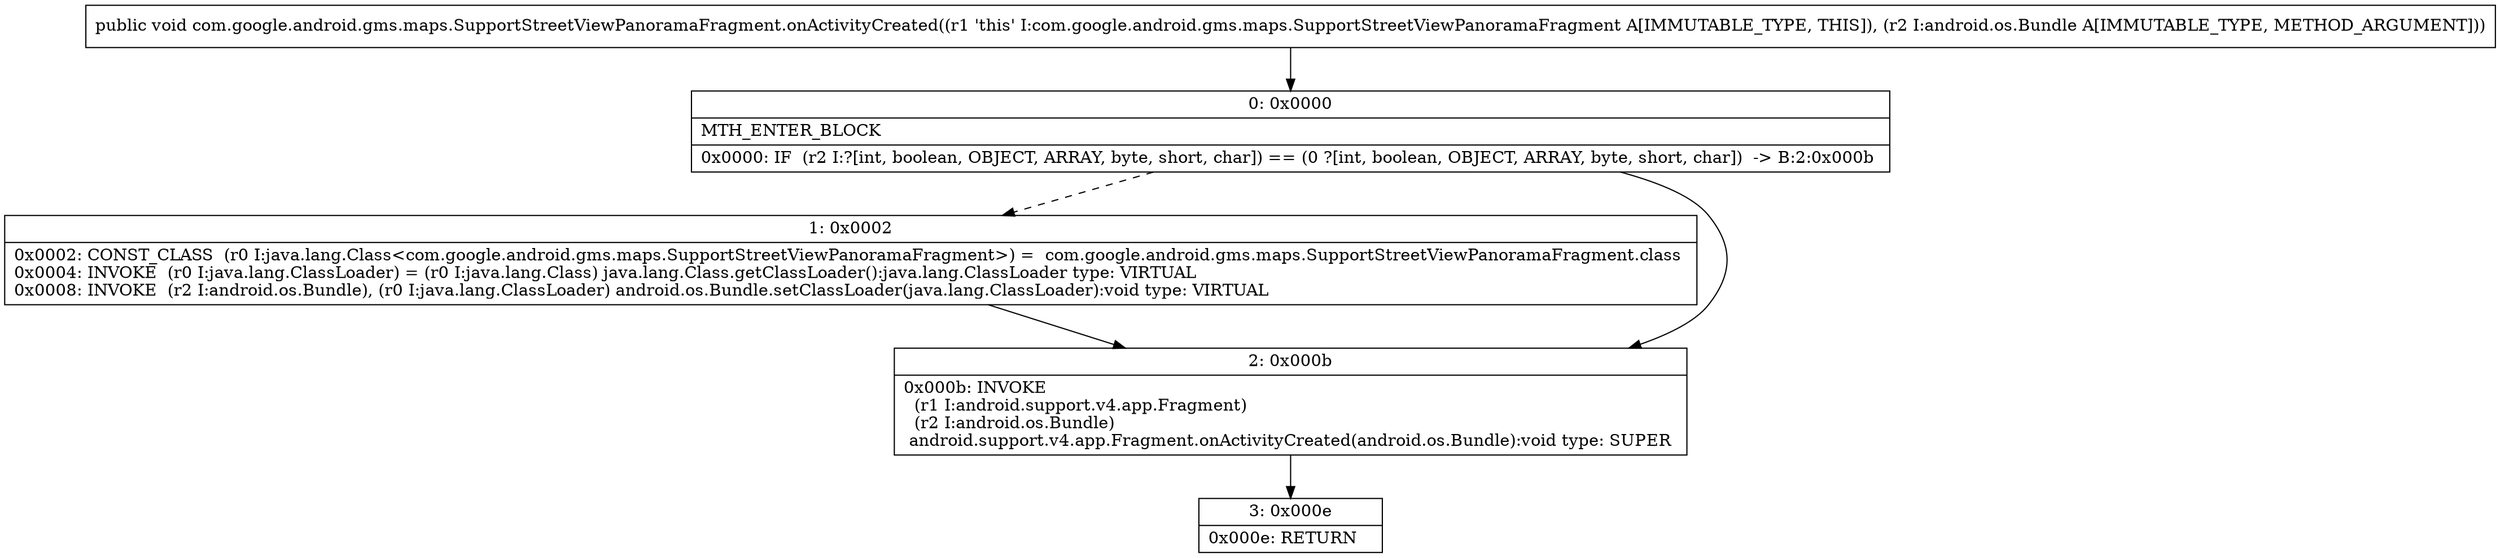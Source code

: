 digraph "CFG forcom.google.android.gms.maps.SupportStreetViewPanoramaFragment.onActivityCreated(Landroid\/os\/Bundle;)V" {
Node_0 [shape=record,label="{0\:\ 0x0000|MTH_ENTER_BLOCK\l|0x0000: IF  (r2 I:?[int, boolean, OBJECT, ARRAY, byte, short, char]) == (0 ?[int, boolean, OBJECT, ARRAY, byte, short, char])  \-\> B:2:0x000b \l}"];
Node_1 [shape=record,label="{1\:\ 0x0002|0x0002: CONST_CLASS  (r0 I:java.lang.Class\<com.google.android.gms.maps.SupportStreetViewPanoramaFragment\>) =  com.google.android.gms.maps.SupportStreetViewPanoramaFragment.class \l0x0004: INVOKE  (r0 I:java.lang.ClassLoader) = (r0 I:java.lang.Class) java.lang.Class.getClassLoader():java.lang.ClassLoader type: VIRTUAL \l0x0008: INVOKE  (r2 I:android.os.Bundle), (r0 I:java.lang.ClassLoader) android.os.Bundle.setClassLoader(java.lang.ClassLoader):void type: VIRTUAL \l}"];
Node_2 [shape=record,label="{2\:\ 0x000b|0x000b: INVOKE  \l  (r1 I:android.support.v4.app.Fragment)\l  (r2 I:android.os.Bundle)\l android.support.v4.app.Fragment.onActivityCreated(android.os.Bundle):void type: SUPER \l}"];
Node_3 [shape=record,label="{3\:\ 0x000e|0x000e: RETURN   \l}"];
MethodNode[shape=record,label="{public void com.google.android.gms.maps.SupportStreetViewPanoramaFragment.onActivityCreated((r1 'this' I:com.google.android.gms.maps.SupportStreetViewPanoramaFragment A[IMMUTABLE_TYPE, THIS]), (r2 I:android.os.Bundle A[IMMUTABLE_TYPE, METHOD_ARGUMENT])) }"];
MethodNode -> Node_0;
Node_0 -> Node_1[style=dashed];
Node_0 -> Node_2;
Node_1 -> Node_2;
Node_2 -> Node_3;
}

